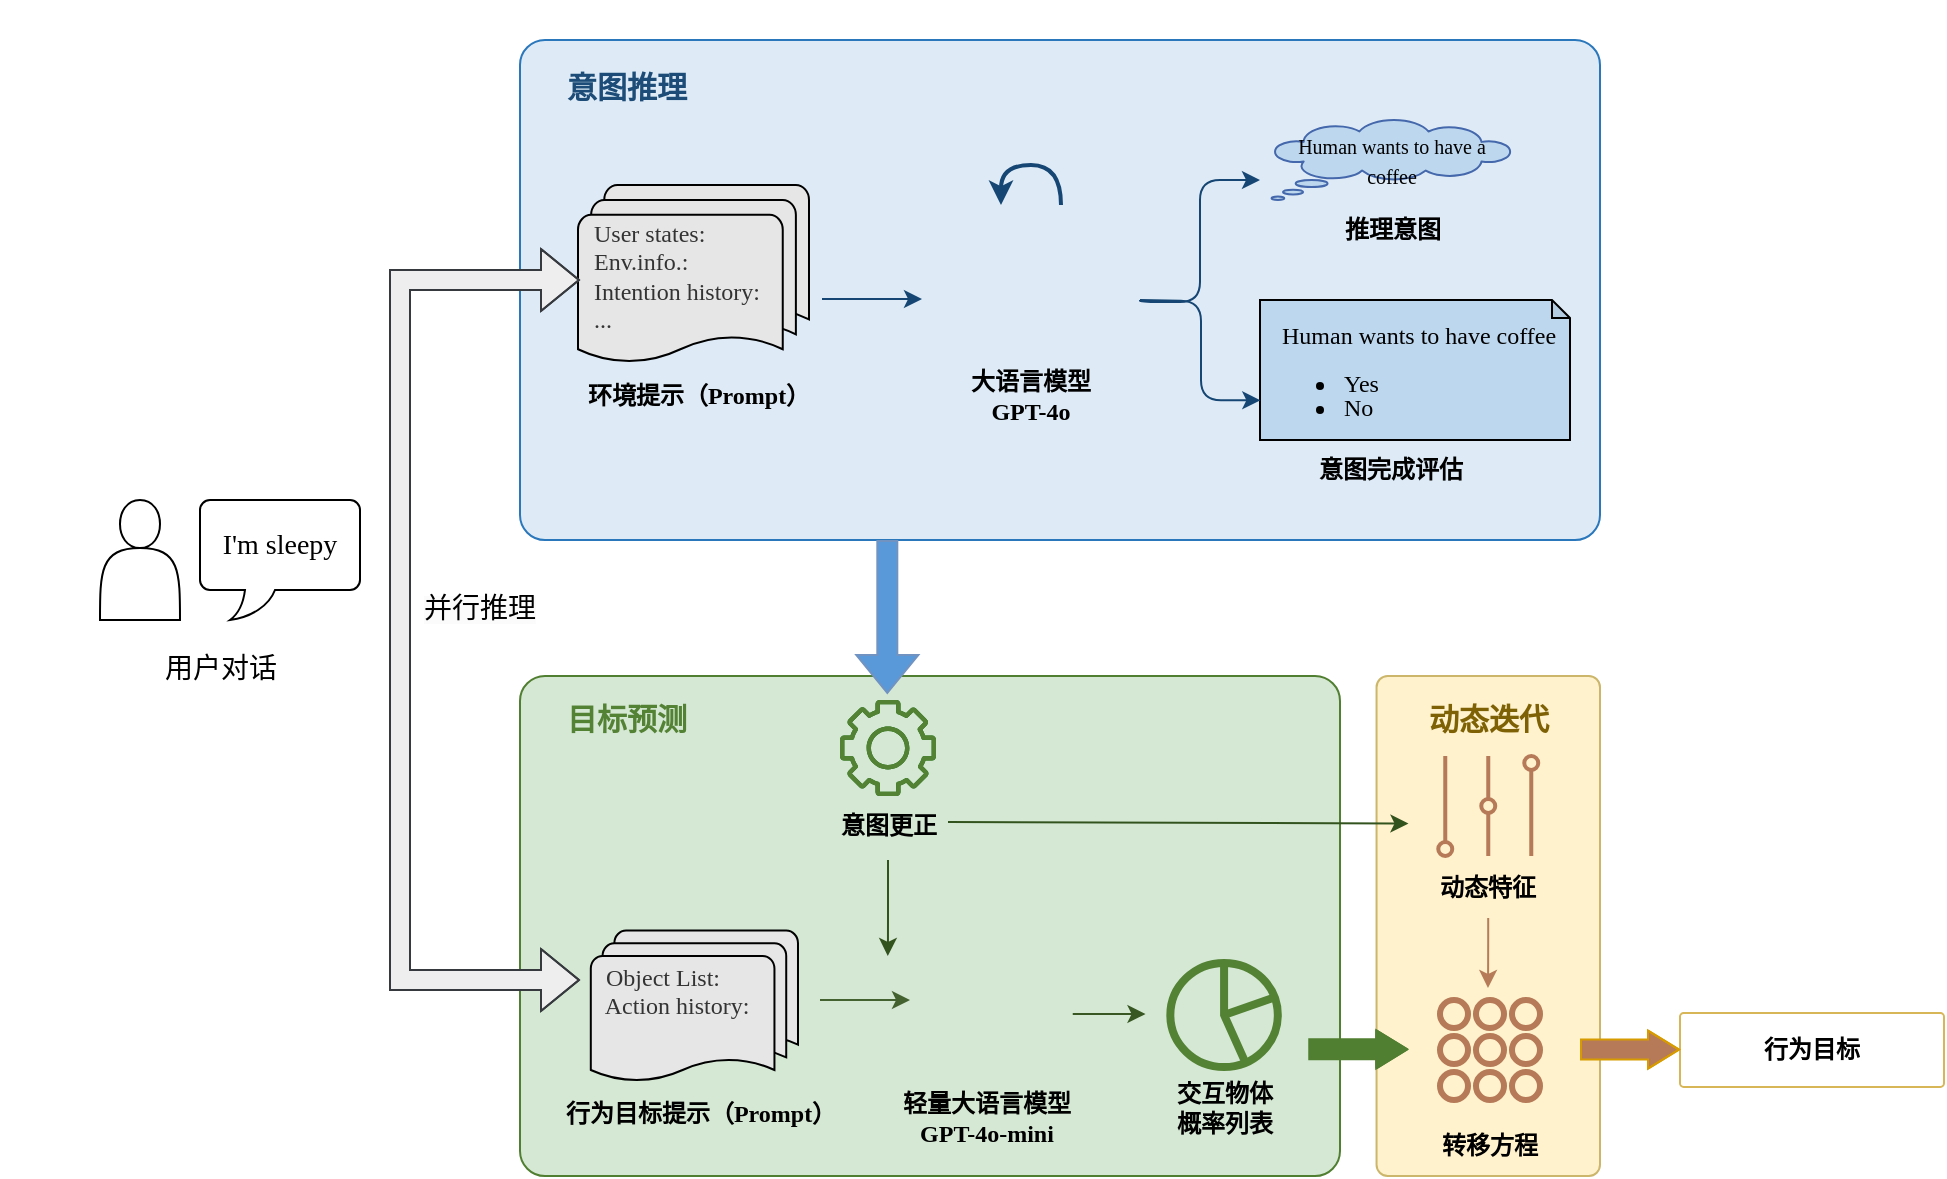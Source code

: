 <mxfile version="26.2.10">
  <diagram name="第 1 页" id="rSO4j9llTemX6OElhtI6">
    <mxGraphModel dx="2247" dy="965" grid="0" gridSize="10" guides="1" tooltips="1" connect="1" arrows="1" fold="1" page="1" pageScale="1" pageWidth="827" pageHeight="1169" math="0" shadow="0">
      <root>
        <mxCell id="0" />
        <mxCell id="1" parent="0" />
        <mxCell id="aU7c3b0ZaFwICceyfZfz-2" value="" style="rounded=1;arcSize=5;whiteSpace=wrap;html=1;fillColor=#fff2cc;strokeColor=light-dark(#ccb66b, #6d5100);" parent="1" vertex="1">
          <mxGeometry x="628.27" y="408" width="111.73" height="250" as="geometry" />
        </mxCell>
        <mxCell id="Ajj9kqLxg7qa2MLV7y7c-1" value="" style="rounded=1;arcSize=5;whiteSpace=wrap;html=1;fillColor=#d5e8d4;strokeColor=light-dark(#517f31, #446e2c);" parent="1" vertex="1">
          <mxGeometry x="200" y="408" width="410" height="250" as="geometry" />
        </mxCell>
        <mxCell id="Ajj9kqLxg7qa2MLV7y7c-2" value="" style="rounded=1;arcSize=5;whiteSpace=wrap;html=1;fillColor=light-dark(#deebf7, #1d293b);strokeColor=light-dark(#2a77bc, #5c79a3);" parent="1" vertex="1">
          <mxGeometry x="200" y="90" width="540" height="250" as="geometry" />
        </mxCell>
        <mxCell id="Ajj9kqLxg7qa2MLV7y7c-3" value="" style="group" parent="1" vertex="1" connectable="0">
          <mxGeometry x="-10" y="320" width="140" height="100" as="geometry" />
        </mxCell>
        <mxCell id="Ajj9kqLxg7qa2MLV7y7c-4" value="" style="group" parent="Ajj9kqLxg7qa2MLV7y7c-3" vertex="1" connectable="0">
          <mxGeometry x="-50" width="190" height="88" as="geometry" />
        </mxCell>
        <mxCell id="Ajj9kqLxg7qa2MLV7y7c-5" value="" style="shape=actor;whiteSpace=wrap;html=1;" parent="Ajj9kqLxg7qa2MLV7y7c-4" vertex="1">
          <mxGeometry x="50" width="40" height="60" as="geometry" />
        </mxCell>
        <mxCell id="Ajj9kqLxg7qa2MLV7y7c-6" value="&lt;font face=&quot;Times New Roman&quot;&gt;&lt;span style=&quot;font-size: 14px;&quot;&gt;I&#39;m sleepy&lt;/span&gt;&lt;/font&gt;" style="whiteSpace=wrap;html=1;shape=mxgraph.basic.roundRectCallout;dx=30;dy=15;size=5;boundedLbl=1;" parent="Ajj9kqLxg7qa2MLV7y7c-4" vertex="1">
          <mxGeometry x="100" width="80" height="60" as="geometry" />
        </mxCell>
        <mxCell id="Ajj9kqLxg7qa2MLV7y7c-7" value="&lt;font face=&quot;Times New Roman&quot; style=&quot;font-size: 14px;&quot;&gt;用户对话&lt;/font&gt;" style="text;html=1;align=center;verticalAlign=middle;resizable=0;points=[];autosize=1;strokeColor=none;fillColor=none;" parent="Ajj9kqLxg7qa2MLV7y7c-3" vertex="1">
          <mxGeometry x="20" y="70" width="80" height="30" as="geometry" />
        </mxCell>
        <mxCell id="Ajj9kqLxg7qa2MLV7y7c-8" style="edgeStyle=orthogonalEdgeStyle;rounded=1;orthogonalLoop=1;jettySize=auto;html=1;fillColor=#1ba1e2;strokeColor=light-dark(#164673, #51afe7);curved=0;textShadow=1;" parent="1" edge="1">
          <mxGeometry relative="1" as="geometry">
            <mxPoint x="351" y="219.5" as="sourcePoint" />
            <mxPoint x="401" y="219.5" as="targetPoint" />
          </mxGeometry>
        </mxCell>
        <mxCell id="Ajj9kqLxg7qa2MLV7y7c-9" style="edgeStyle=orthogonalEdgeStyle;rounded=1;orthogonalLoop=1;jettySize=auto;html=1;fillColor=#1ba1e2;strokeColor=light-dark(#164673, #51afe7);curved=0;" parent="1" edge="1">
          <mxGeometry relative="1" as="geometry">
            <mxPoint x="510" y="220" as="sourcePoint" />
            <mxPoint x="570" y="160" as="targetPoint" />
            <Array as="points">
              <mxPoint x="510" y="221" />
              <mxPoint x="540" y="221" />
              <mxPoint x="540" y="160" />
              <mxPoint x="570" y="160" />
            </Array>
          </mxGeometry>
        </mxCell>
        <mxCell id="Ajj9kqLxg7qa2MLV7y7c-10" value="" style="group;strokeWidth=24;" parent="1" vertex="1" connectable="0">
          <mxGeometry x="239" y="530" width="115.27" height="98.22" as="geometry" />
        </mxCell>
        <mxCell id="Ajj9kqLxg7qa2MLV7y7c-11" value="&lt;span style=&quot;color: rgba(0, 0, 0, 0); font-family: monospace; font-size: 0px; text-align: start;&quot;&gt;%3CmxGraphModel%3E%3Croot%3E%3CmxCell%20id%3D%220%22%2F%3E%3CmxCell%20id%3D%221%22%20parent%3D%220%22%2F%3E%3CmxCell%20id%3D%222%22%20value%3D%22%26lt%3Bb%26gt%3BEnv.%20Prompt%26lt%3B%2Fb%26gt%3B%22%20style%3D%22text%3Bhtml%3D1%3Balign%3Dcenter%3BverticalAlign%3Dmiddle%3Bresizable%3D0%3Bpoints%3D%5B%5D%3Bautosize%3D1%3BstrokeColor%3Dnone%3BfillColor%3Dnone%3B%22%20vertex%3D%221%22%20parent%3D%221%22%3E%3CmxGeometry%20x%3D%22235%22%20y%3D%22265%22%20width%3D%2290%22%20height%3D%2230%22%20as%3D%22geometry%22%2F%3E%3C%2FmxCell%3E%3C%2Froot%3E%3C%2FmxGraphModel%3E&lt;/span&gt;" style="text;html=1;align=center;verticalAlign=middle;resizable=0;points=[];autosize=1;strokeColor=none;fillColor=none;fontStyle=4" parent="Ajj9kqLxg7qa2MLV7y7c-10" vertex="1">
          <mxGeometry x="32.435" y="70.991" width="20" height="30" as="geometry" />
        </mxCell>
        <mxCell id="Ajj9kqLxg7qa2MLV7y7c-12" value="&lt;b&gt;&lt;font face=&quot;Times New Roman&quot;&gt;行为目标提示（Prompt）&lt;/font&gt;&lt;/b&gt;" style="text;html=1;align=center;verticalAlign=middle;resizable=0;points=[];autosize=1;strokeColor=none;fillColor=none;" parent="Ajj9kqLxg7qa2MLV7y7c-10" vertex="1">
          <mxGeometry x="-28.995" y="81.684" width="160" height="30" as="geometry" />
        </mxCell>
        <mxCell id="Ajj9kqLxg7qa2MLV7y7c-13" value="&lt;div style=&quot;color: rgb(51, 51, 51);&quot;&gt;&lt;span style=&quot;background-color: transparent; color: light-dark(rgb(51, 51, 51), rgb(193, 193, 193));&quot;&gt;&lt;font face=&quot;Times New Roman&quot;&gt;&amp;nbsp; Object List:&lt;/font&gt;&lt;/span&gt;&lt;/div&gt;&lt;div style=&quot;color: rgb(51, 51, 51);&quot;&gt;&lt;font face=&quot;Times New Roman&quot;&gt;&amp;nbsp; Action history:&lt;/font&gt;&lt;/div&gt;&lt;div style=&quot;color: rgb(51, 51, 51);&quot;&gt;&lt;font face=&quot;Times New Roman&quot;&gt;&amp;nbsp;&amp;nbsp;&lt;/font&gt;&lt;/div&gt;" style="strokeWidth=1;html=1;shape=mxgraph.flowchart.multi-document;whiteSpace=wrap;align=left;fillColor=light-dark(#e7e6e6, #ededed);" parent="Ajj9kqLxg7qa2MLV7y7c-10" vertex="1">
          <mxGeometry x="-3.6" y="5.282" width="103.597" height="76.402" as="geometry" />
        </mxCell>
        <mxCell id="Ajj9kqLxg7qa2MLV7y7c-14" value="" style="group;align=left;" parent="1" vertex="1" connectable="0">
          <mxGeometry x="239" y="142.5" width="115.5" height="145" as="geometry" />
        </mxCell>
        <mxCell id="Ajj9kqLxg7qa2MLV7y7c-15" value="&lt;b&gt;&lt;font face=&quot;Times New Roman&quot;&gt;环境提示（Prompt）&lt;/font&gt;&lt;/b&gt;" style="text;html=1;align=center;verticalAlign=middle;resizable=0;points=[];autosize=1;strokeColor=none;fillColor=none;" parent="Ajj9kqLxg7qa2MLV7y7c-14" vertex="1">
          <mxGeometry x="-15" y="110" width="130" height="30" as="geometry" />
        </mxCell>
        <mxCell id="Ajj9kqLxg7qa2MLV7y7c-16" value="&lt;div style=&quot;color: rgb(51, 51, 51);&quot;&gt;&lt;span style=&quot;background-color: transparent; color: light-dark(rgb(51, 51, 51), rgb(193, 193, 193));&quot;&gt;&lt;font face=&quot;Times New Roman&quot;&gt;&amp;nbsp; User states:&lt;/font&gt;&lt;/span&gt;&lt;/div&gt;&lt;div style=&quot;color: rgb(51, 51, 51);&quot;&gt;&lt;span style=&quot;background-color: transparent; color: light-dark(rgb(51, 51, 51), rgb(193, 193, 193));&quot;&gt;&lt;font face=&quot;Times New Roman&quot;&gt;&amp;nbsp; Env.info.:&lt;/font&gt;&lt;/span&gt;&lt;/div&gt;&lt;div style=&quot;color: rgb(51, 51, 51);&quot;&gt;&lt;font face=&quot;Times New Roman&quot;&gt;&amp;nbsp; Intention history:&lt;/font&gt;&lt;/div&gt;&lt;div style=&quot;color: rgb(51, 51, 51);&quot;&gt;&lt;font face=&quot;Times New Roman&quot;&gt;&amp;nbsp; ...&lt;/font&gt;&lt;/div&gt;" style="strokeWidth=1;html=1;shape=mxgraph.flowchart.multi-document;whiteSpace=wrap;align=left;fillColor=light-dark(#e7e6e6, #ededed);" parent="Ajj9kqLxg7qa2MLV7y7c-14" vertex="1">
          <mxGeometry x="-10" y="20" width="115.5" height="90" as="geometry" />
        </mxCell>
        <mxCell id="Ajj9kqLxg7qa2MLV7y7c-17" value="" style="group" parent="1" vertex="1" connectable="0">
          <mxGeometry x="406" y="152.5" width="149" height="165" as="geometry" />
        </mxCell>
        <mxCell id="Ajj9kqLxg7qa2MLV7y7c-18" value="" style="group;fontStyle=0;strokeWidth=1;" parent="Ajj9kqLxg7qa2MLV7y7c-17" vertex="1" connectable="0">
          <mxGeometry width="149" height="165" as="geometry" />
        </mxCell>
        <mxCell id="Ajj9kqLxg7qa2MLV7y7c-19" value="&lt;font face=&quot;Times New Roman&quot;&gt;&lt;b&gt;大语言模型&lt;/b&gt;&lt;/font&gt;&lt;br&gt;&lt;div&gt;&lt;b&gt;&lt;font face=&quot;Times New Roman&quot;&gt;GPT-4o&lt;/font&gt;&lt;/b&gt;&lt;/div&gt;" style="text;html=1;align=center;verticalAlign=middle;resizable=0;points=[];autosize=1;strokeColor=none;fillColor=none;" parent="Ajj9kqLxg7qa2MLV7y7c-18" vertex="1">
          <mxGeometry x="9" y="95" width="80" height="40" as="geometry" />
        </mxCell>
        <mxCell id="Ajj9kqLxg7qa2MLV7y7c-20" value="" style="curved=1;endArrow=classic;html=1;rounded=0;strokeWidth=2;strokeColor=light-dark(#164673, #ededed);" parent="Ajj9kqLxg7qa2MLV7y7c-18" edge="1">
          <mxGeometry width="50" height="50" relative="1" as="geometry">
            <mxPoint x="64.5" y="20" as="sourcePoint" />
            <mxPoint x="34.5" y="20" as="targetPoint" />
            <Array as="points">
              <mxPoint x="64.5" />
              <mxPoint x="34.5" />
            </Array>
          </mxGeometry>
        </mxCell>
        <mxCell id="Ajj9kqLxg7qa2MLV7y7c-21" value="&lt;font style=&quot;font-size: 15px;&quot; face=&quot;Times New Roman&quot;&gt;意图推理&lt;/font&gt;" style="text;html=1;align=center;verticalAlign=middle;resizable=0;points=[];autosize=1;strokeColor=none;fillColor=none;fontColor=light-dark(#1c4c77, #a1cdf9);fontStyle=1" parent="1" vertex="1">
          <mxGeometry x="213" y="98" width="80" height="30" as="geometry" />
        </mxCell>
        <mxCell id="Ajj9kqLxg7qa2MLV7y7c-22" value="&lt;font face=&quot;Times New Roman&quot;&gt;&lt;span style=&quot;font-size: 15px;&quot;&gt;目标预测&lt;/span&gt;&lt;/font&gt;" style="text;html=1;align=center;verticalAlign=middle;resizable=0;points=[];autosize=1;strokeColor=none;fillColor=none;fontColor=light-dark(#548235, #69c195);fontStyle=1" parent="1" vertex="1">
          <mxGeometry x="213" y="414" width="80" height="30" as="geometry" />
        </mxCell>
        <mxCell id="Ajj9kqLxg7qa2MLV7y7c-23" value="" style="group" parent="1" vertex="1" connectable="0">
          <mxGeometry x="309" y="420" width="150" height="78" as="geometry" />
        </mxCell>
        <mxCell id="Ajj9kqLxg7qa2MLV7y7c-24" value="" style="sketch=0;outlineConnect=0;fontColor=#006633;gradientColor=none;fillColor=#006600;strokeColor=none;dashed=0;verticalLabelPosition=bottom;verticalAlign=top;align=center;html=1;fontSize=12;fontStyle=0;aspect=fixed;pointerEvents=1;shape=mxgraph.aws4.gear;" parent="Ajj9kqLxg7qa2MLV7y7c-23" vertex="1">
          <mxGeometry x="51" width="48" height="48" as="geometry" />
        </mxCell>
        <mxCell id="Ajj9kqLxg7qa2MLV7y7c-25" value="&lt;font face=&quot;Times New Roman&quot;&gt;&lt;b&gt;意图更正&lt;/b&gt;&lt;/font&gt;" style="text;html=1;align=center;verticalAlign=middle;resizable=0;points=[];autosize=1;strokeColor=none;fillColor=none;" parent="Ajj9kqLxg7qa2MLV7y7c-23" vertex="1">
          <mxGeometry x="40" y="48" width="70" height="30" as="geometry" />
        </mxCell>
        <mxCell id="Ajj9kqLxg7qa2MLV7y7c-26" value="" style="group" parent="Ajj9kqLxg7qa2MLV7y7c-23" vertex="1" connectable="0">
          <mxGeometry width="150" height="78" as="geometry" />
        </mxCell>
        <mxCell id="Ajj9kqLxg7qa2MLV7y7c-27" value="" style="sketch=0;outlineConnect=0;fontColor=light-dark(#548235, #69c195);gradientColor=none;fillColor=light-dark(#548235, #6fc76f);strokeColor=none;dashed=0;verticalLabelPosition=bottom;verticalAlign=top;align=center;html=1;fontSize=12;fontStyle=0;aspect=fixed;pointerEvents=1;shape=mxgraph.aws4.gear;" parent="Ajj9kqLxg7qa2MLV7y7c-26" vertex="1">
          <mxGeometry x="51" width="48" height="48" as="geometry" />
        </mxCell>
        <mxCell id="Ajj9kqLxg7qa2MLV7y7c-32" value="" style="shape=flexArrow;endArrow=classic;html=1;rounded=0;fillColor=light-dark(#5999d9, #2566a8);strokeColor=light-dark(#7193c2, #ededed);" parent="1" edge="1">
          <mxGeometry width="50" height="50" relative="1" as="geometry">
            <mxPoint x="383.66" y="340" as="sourcePoint" />
            <mxPoint x="383.657" y="417.001" as="targetPoint" />
          </mxGeometry>
        </mxCell>
        <mxCell id="Ajj9kqLxg7qa2MLV7y7c-33" style="edgeStyle=orthogonalEdgeStyle;rounded=1;orthogonalLoop=1;jettySize=auto;html=1;fillColor=#1ba1e2;strokeColor=light-dark(#33531e, #28ab6a);curved=0;horizontal=1;" parent="1" edge="1">
          <mxGeometry relative="1" as="geometry">
            <mxPoint x="384" y="500" as="sourcePoint" />
            <mxPoint x="383.9" y="548" as="targetPoint" />
            <Array as="points">
              <mxPoint x="383.9" y="538" />
              <mxPoint x="383.9" y="538" />
            </Array>
          </mxGeometry>
        </mxCell>
        <mxCell id="Ajj9kqLxg7qa2MLV7y7c-34" style="edgeStyle=orthogonalEdgeStyle;rounded=1;orthogonalLoop=1;jettySize=auto;html=1;fillColor=#1ba1e2;strokeColor=light-dark(#385723, #28ab6a);curved=0;" parent="1" edge="1">
          <mxGeometry relative="1" as="geometry">
            <mxPoint x="476.37" y="577" as="sourcePoint" />
            <mxPoint x="512.37" y="577" as="targetPoint" />
            <Array as="points">
              <mxPoint x="512.74" y="577.21" />
              <mxPoint x="512.74" y="577.21" />
            </Array>
          </mxGeometry>
        </mxCell>
        <mxCell id="Ajj9kqLxg7qa2MLV7y7c-35" value="" style="shape=flexArrow;endArrow=classic;startArrow=classic;html=1;rounded=0;fillColor=#eeeeee;strokeColor=#36393d;" parent="1" edge="1">
          <mxGeometry width="100" height="100" relative="1" as="geometry">
            <mxPoint x="230" y="560" as="sourcePoint" />
            <mxPoint x="230" y="210" as="targetPoint" />
            <Array as="points">
              <mxPoint x="140" y="560" />
              <mxPoint x="140" y="370" />
              <mxPoint x="140" y="210" />
            </Array>
          </mxGeometry>
        </mxCell>
        <mxCell id="Ajj9kqLxg7qa2MLV7y7c-36" value="&lt;span style=&quot;color: rgb(0, 0, 0); font-style: normal; font-variant-ligatures: normal; font-variant-caps: normal; font-weight: 400; letter-spacing: normal; orphans: 2; text-align: center; text-indent: 0px; text-transform: none; widows: 2; word-spacing: 0px; -webkit-text-stroke-width: 0px; white-space: nowrap; background-color: rgb(251, 251, 251); text-decoration-thickness: initial; text-decoration-style: initial; text-decoration-color: initial; float: none; display: inline !important;&quot;&gt;&lt;font face=&quot;Times New Roman&quot; style=&quot;font-size: 14px;&quot;&gt;并行推理&lt;/font&gt;&lt;/span&gt;" style="text;whiteSpace=wrap;html=1;" parent="1" vertex="1">
          <mxGeometry x="150" y="360" width="120" height="40" as="geometry" />
        </mxCell>
        <mxCell id="Ajj9kqLxg7qa2MLV7y7c-37" value="" style="group" parent="1" vertex="1" connectable="0">
          <mxGeometry x="570" y="190" width="135.77" height="130" as="geometry" />
        </mxCell>
        <mxCell id="Ajj9kqLxg7qa2MLV7y7c-38" value="&lt;b&gt;&lt;font face=&quot;Times New Roman&quot;&gt;意图完成评估&lt;/font&gt;&lt;/b&gt;" style="text;html=1;align=center;verticalAlign=middle;resizable=0;points=[];autosize=1;strokeColor=none;fillColor=none;" parent="Ajj9kqLxg7qa2MLV7y7c-37" vertex="1">
          <mxGeometry x="15" y="100" width="100" height="30" as="geometry" />
        </mxCell>
        <mxCell id="Ajj9kqLxg7qa2MLV7y7c-39" value="" style="group" parent="Ajj9kqLxg7qa2MLV7y7c-37" vertex="1" connectable="0">
          <mxGeometry x="0.77" y="-120" width="135" height="130" as="geometry" />
        </mxCell>
        <mxCell id="Ajj9kqLxg7qa2MLV7y7c-40" value="" style="group" parent="Ajj9kqLxg7qa2MLV7y7c-39" vertex="1" connectable="0">
          <mxGeometry y="60" width="130" height="60" as="geometry" />
        </mxCell>
        <mxCell id="Ajj9kqLxg7qa2MLV7y7c-41" value="&lt;font style=&quot;font-size: 10px;&quot; face=&quot;Times New Roman&quot;&gt;Human wants to have a coffee&lt;/font&gt;" style="whiteSpace=wrap;html=1;shape=mxgraph.basic.cloud_callout;strokeColor=light-dark(#4468ab, #319eff);fillColor=light-dark(#bdd7ee, #1e4a76);" parent="Ajj9kqLxg7qa2MLV7y7c-40" vertex="1">
          <mxGeometry x="5" width="120" height="40.0" as="geometry" />
        </mxCell>
        <mxCell id="Ajj9kqLxg7qa2MLV7y7c-42" value="&lt;font face=&quot;Times New Roman&quot;&gt;&lt;b&gt;推理意图&lt;/b&gt;&lt;/font&gt;" style="text;html=1;align=center;verticalAlign=middle;resizable=0;points=[];autosize=1;strokeColor=none;fillColor=none;" parent="Ajj9kqLxg7qa2MLV7y7c-39" vertex="1">
          <mxGeometry x="30" y="100" width="70" height="30" as="geometry" />
        </mxCell>
        <mxCell id="Ajj9kqLxg7qa2MLV7y7c-43" value="" style="shape=image;html=1;verticalAlign=top;verticalLabelPosition=bottom;labelBackgroundColor=#ffffff;imageAspect=0;aspect=fixed;image=https://cdn0.iconfinder.com/data/icons/phosphor-light-vol-1/256/brain-light-128.png;imageBackground=none;imageBorder=none;" parent="1" vertex="1">
          <mxGeometry x="414" y="170" width="83" height="83" as="geometry" />
        </mxCell>
        <mxCell id="Ajj9kqLxg7qa2MLV7y7c-45" value="&lt;div style=&quot;text-align: center; line-height: 100%;&quot;&gt;&lt;span style=&quot;background-color: transparent; color: light-dark(rgb(0, 0, 0), rgb(255, 255, 255)); font-family: &amp;quot;Times New Roman&amp;quot;;&quot;&gt;&amp;nbsp; &amp;nbsp; &amp;nbsp;&lt;/span&gt;&lt;/div&gt;&lt;div style=&quot;text-align: center; line-height: 100%;&quot;&gt;&lt;span style=&quot;background-color: transparent; color: light-dark(rgb(0, 0, 0), rgb(255, 255, 255)); font-family: &amp;quot;Times New Roman&amp;quot;;&quot;&gt;&amp;nbsp; &amp;nbsp;&lt;/span&gt;&lt;span style=&quot;font-family: &amp;quot;Times New Roman&amp;quot;; background-color: transparent; color: light-dark(rgb(0, 0, 0), rgb(255, 255, 255));&quot;&gt;Human wants to have coffee&lt;/span&gt;&lt;/div&gt;&lt;ul style=&quot;line-height: 100%;&quot;&gt;&lt;li&gt;&lt;font face=&quot;Times New Roman&quot;&gt;Yes&lt;/font&gt;&lt;/li&gt;&lt;li&gt;&lt;font face=&quot;Times New Roman&quot;&gt;No&lt;/font&gt;&lt;/li&gt;&lt;/ul&gt;" style="shape=note;whiteSpace=wrap;html=1;backgroundOutline=1;darkOpacity=0.05;align=left;size=9;fillColor=light-dark(#bdd7ee, #ededed);" parent="1" vertex="1">
          <mxGeometry x="570" y="220" width="155" height="70" as="geometry" />
        </mxCell>
        <mxCell id="Ajj9kqLxg7qa2MLV7y7c-46" style="edgeStyle=orthogonalEdgeStyle;rounded=1;orthogonalLoop=1;jettySize=auto;html=1;fillColor=#1ba1e2;strokeColor=light-dark(#164673, #51afe7);curved=0;entryX=0.001;entryY=0.716;entryDx=0;entryDy=0;entryPerimeter=0;" parent="1" target="Ajj9kqLxg7qa2MLV7y7c-45" edge="1">
          <mxGeometry relative="1" as="geometry">
            <mxPoint x="510" y="220" as="sourcePoint" />
            <mxPoint x="581" y="168" as="targetPoint" />
            <Array as="points" />
          </mxGeometry>
        </mxCell>
        <mxCell id="Ajj9kqLxg7qa2MLV7y7c-48" value="" style="group" parent="1" vertex="1" connectable="0">
          <mxGeometry x="502.037" y="551.5" width="100" height="87.0" as="geometry" />
        </mxCell>
        <mxCell id="Ajj9kqLxg7qa2MLV7y7c-49" value="" style="html=1;verticalLabelPosition=bottom;align=center;labelBackgroundColor=#ffffff;verticalAlign=top;strokeWidth=4;strokeColor=light-dark(#548235, #32a0ff);shadow=0;dashed=0;shape=mxgraph.ios7.icons.pie_chart;aspect=fixed;fillColor=light-dark(#d5e8d4, #ededed);fontStyle=0" parent="Ajj9kqLxg7qa2MLV7y7c-48" vertex="1">
          <mxGeometry x="23.133" width="53.74" height="52" as="geometry" />
        </mxCell>
        <mxCell id="Ajj9kqLxg7qa2MLV7y7c-50" value="&lt;b&gt;&lt;font face=&quot;Times New Roman&quot;&gt;交互物体&lt;/font&gt;&lt;/b&gt;&lt;div&gt;&lt;b&gt;&lt;font face=&quot;Times New Roman&quot;&gt;概率列表&lt;/font&gt;&lt;/b&gt;&lt;/div&gt;" style="text;html=1;align=center;verticalAlign=middle;resizable=0;points=[];autosize=1;strokeColor=none;fillColor=none;fontStyle=0" parent="Ajj9kqLxg7qa2MLV7y7c-48" vertex="1">
          <mxGeometry x="15" y="52.0" width="70" height="40" as="geometry" />
        </mxCell>
        <mxCell id="Ajj9kqLxg7qa2MLV7y7c-53" value="" style="html=1;verticalLabelPosition=bottom;align=center;labelBackgroundColor=#ffffff;verticalAlign=top;strokeWidth=3;strokeColor=light-dark(#b67a58, #32a0ff);shadow=0;dashed=0;shape=mxgraph.ios7.icons.keypad;fillColor=none;" parent="1" vertex="1">
          <mxGeometry x="660" y="570.0" width="50" height="50" as="geometry" />
        </mxCell>
        <mxCell id="Ajj9kqLxg7qa2MLV7y7c-54" value="&lt;b&gt;行为目标&lt;/b&gt;" style="rounded=1;arcSize=5;whiteSpace=wrap;html=1;fillColor=none;strokeColor=#d6b656;" parent="1" vertex="1">
          <mxGeometry x="780" y="576.5" width="132" height="37" as="geometry" />
        </mxCell>
        <mxCell id="Ajj9kqLxg7qa2MLV7y7c-55" value="&lt;b&gt;转移方程&lt;/b&gt;" style="text;html=1;align=center;verticalAlign=middle;whiteSpace=wrap;rounded=0;" parent="1" vertex="1">
          <mxGeometry x="655" y="628" width="60" height="30" as="geometry" />
        </mxCell>
        <mxCell id="aU7c3b0ZaFwICceyfZfz-1" value="" style="shape=flexArrow;endArrow=classic;html=1;rounded=0;fillColor=light-dark(#517f31, #2566a8);strokeColor=light-dark(#517f31, #ededed);endWidth=8.046;endSize=4.834;" parent="1" edge="1">
          <mxGeometry width="50" height="50" relative="1" as="geometry">
            <mxPoint x="594.13" y="594.66" as="sourcePoint" />
            <mxPoint x="644.13" y="594.66" as="targetPoint" />
            <Array as="points">
              <mxPoint x="604.13" y="594.66" />
            </Array>
          </mxGeometry>
        </mxCell>
        <mxCell id="aU7c3b0ZaFwICceyfZfz-6" value="&lt;font face=&quot;Times New Roman&quot;&gt;&lt;span style=&quot;font-size: 15px;&quot;&gt;动态迭代&lt;/span&gt;&lt;/font&gt;" style="text;html=1;align=center;verticalAlign=middle;resizable=0;points=[];autosize=1;strokeColor=none;fillColor=none;fontColor=light-dark(#7f6105, #69c195);fontStyle=1" parent="1" vertex="1">
          <mxGeometry x="644.13" y="414" width="80" height="30" as="geometry" />
        </mxCell>
        <mxCell id="aU7c3b0ZaFwICceyfZfz-8" value="" style="html=1;verticalLabelPosition=bottom;align=center;labelBackgroundColor=#ffffff;verticalAlign=top;strokeWidth=2;strokeColor=light-dark(#b67a58, #32a0ff);shadow=0;dashed=0;shape=mxgraph.ios7.icons.volume;pointerEvents=1;fillColor=light-dark(#fff2cc, #ededed);" parent="1" vertex="1">
          <mxGeometry x="659.13" y="448" width="50" height="50" as="geometry" />
        </mxCell>
        <mxCell id="aU7c3b0ZaFwICceyfZfz-14" value="" style="group" parent="1" vertex="1" connectable="0">
          <mxGeometry x="389.62" y="529" width="99.9" height="110.37" as="geometry" />
        </mxCell>
        <mxCell id="Ajj9kqLxg7qa2MLV7y7c-29" value="" style="group" parent="aU7c3b0ZaFwICceyfZfz-14" vertex="1" connectable="0">
          <mxGeometry width="99.9" height="110.37" as="geometry" />
        </mxCell>
        <mxCell id="Ajj9kqLxg7qa2MLV7y7c-30" value="" style="group;fontStyle=0;strokeWidth=2;" parent="Ajj9kqLxg7qa2MLV7y7c-29" vertex="1" connectable="0">
          <mxGeometry width="99.9" height="110.37" as="geometry" />
        </mxCell>
        <mxCell id="Ajj9kqLxg7qa2MLV7y7c-31" value="&lt;b&gt;&lt;font face=&quot;Times New Roman&quot;&gt;轻量大语言模型&lt;/font&gt;&lt;/b&gt;&lt;div&gt;&lt;b&gt;&lt;font face=&quot;Times New Roman&quot;&gt;GPT-4o-mini&lt;/font&gt;&lt;/b&gt;&lt;/div&gt;" style="text;html=1;align=center;verticalAlign=middle;resizable=0;points=[];autosize=1;strokeColor=none;fillColor=none;" parent="Ajj9kqLxg7qa2MLV7y7c-30" vertex="1">
          <mxGeometry x="-11.63" y="80.37" width="110" height="40" as="geometry" />
        </mxCell>
        <mxCell id="Ajj9kqLxg7qa2MLV7y7c-44" value="" style="shape=image;html=1;verticalAlign=top;verticalLabelPosition=bottom;labelBackgroundColor=#ffffff;imageAspect=0;aspect=fixed;image=https://cdn0.iconfinder.com/data/icons/phosphor-light-vol-1/256/brain-light-128.png;imageBackground=none;imageBorder=none;" parent="aU7c3b0ZaFwICceyfZfz-14" vertex="1">
          <mxGeometry x="10.69" y="15" width="65.37" height="65.37" as="geometry" />
        </mxCell>
        <mxCell id="aU7c3b0ZaFwICceyfZfz-15" style="edgeStyle=orthogonalEdgeStyle;rounded=1;orthogonalLoop=1;jettySize=auto;html=1;fillColor=#1ba1e2;strokeColor=light-dark(#446230, #28ab6a);curved=0;" parent="1" edge="1">
          <mxGeometry relative="1" as="geometry">
            <mxPoint x="350" y="570" as="sourcePoint" />
            <mxPoint x="395" y="570" as="targetPoint" />
          </mxGeometry>
        </mxCell>
        <mxCell id="aU7c3b0ZaFwICceyfZfz-17" value="&lt;b&gt;动态特征&lt;/b&gt;" style="text;html=1;align=center;verticalAlign=middle;whiteSpace=wrap;rounded=0;" parent="1" vertex="1">
          <mxGeometry x="654.13" y="499" width="60" height="30" as="geometry" />
        </mxCell>
        <mxCell id="aU7c3b0ZaFwICceyfZfz-18" style="edgeStyle=orthogonalEdgeStyle;rounded=1;orthogonalLoop=1;jettySize=auto;html=1;fillColor=#1ba1e2;strokeColor=light-dark(#b67b58, #28ab6a);curved=0;horizontal=1;" parent="1" source="aU7c3b0ZaFwICceyfZfz-17" edge="1">
          <mxGeometry relative="1" as="geometry">
            <mxPoint x="683.82" y="536" as="sourcePoint" />
            <mxPoint x="684" y="564" as="targetPoint" />
            <Array as="points" />
          </mxGeometry>
        </mxCell>
        <mxCell id="Ajj9kqLxg7qa2MLV7y7c-52" value="" style="shape=flexArrow;endArrow=classic;html=1;rounded=0;fillColor=light-dark(#b67a58, #36210a);strokeColor=#d79b00;endWidth=8.046;endSize=4.834;" parent="1" edge="1">
          <mxGeometry width="50" height="50" relative="1" as="geometry">
            <mxPoint x="730" y="594.795" as="sourcePoint" />
            <mxPoint x="780" y="594.795" as="targetPoint" />
            <Array as="points">
              <mxPoint x="740" y="594.795" />
            </Array>
          </mxGeometry>
        </mxCell>
        <mxCell id="imxJWgJd8aXfdVGLn2A2-2" value="" style="endArrow=classic;html=1;rounded=1;exitX=1.011;exitY=0.541;exitDx=0;exitDy=0;exitPerimeter=0;strokeColor=light-dark(#33531e, #28ab6a);align=center;verticalAlign=middle;fontFamily=Helvetica;fontSize=11;fontColor=default;labelBackgroundColor=default;horizontal=1;curved=0;fillColor=#1ba1e2;" edge="1" parent="1">
          <mxGeometry width="50" height="50" relative="1" as="geometry">
            <mxPoint x="414" y="481.0" as="sourcePoint" />
            <mxPoint x="644.23" y="481.77" as="targetPoint" />
          </mxGeometry>
        </mxCell>
      </root>
    </mxGraphModel>
  </diagram>
</mxfile>
